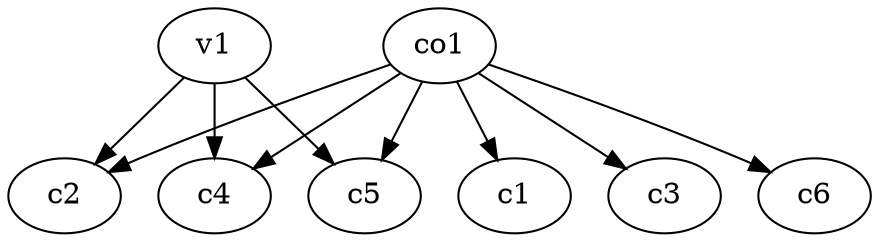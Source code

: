 strict digraph  {
c1;
c2;
c3;
c4;
c5;
c6;
v1;
co1;
v1 -> c4  [weight=1];
v1 -> c2  [weight=1];
v1 -> c5  [weight=1];
co1 -> c1  [weight=1];
co1 -> c5  [weight=1];
co1 -> c2  [weight=1];
co1 -> c6  [weight=1];
co1 -> c3  [weight=1];
co1 -> c4  [weight=1];
}
